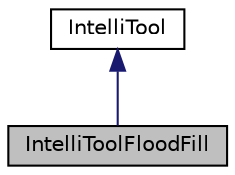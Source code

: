 digraph "IntelliToolFloodFill"
{
 // LATEX_PDF_SIZE
  edge [fontname="Helvetica",fontsize="10",labelfontname="Helvetica",labelfontsize="10"];
  node [fontname="Helvetica",fontsize="10",shape=record];
  Node1 [label="IntelliToolFloodFill",height=0.2,width=0.4,color="black", fillcolor="grey75", style="filled", fontcolor="black",tooltip="The IntelliToolFloodFill class represents a tool to flood FIll a certian area."];
  Node2 -> Node1 [dir="back",color="midnightblue",fontsize="10",style="solid",fontname="Helvetica"];
  Node2 [label="IntelliTool",height=0.2,width=0.4,color="black", fillcolor="white", style="filled",URL="$class_intelli_tool.html",tooltip="An abstract class that manages the basic events, like mouse clicks or scrolls events."];
}
